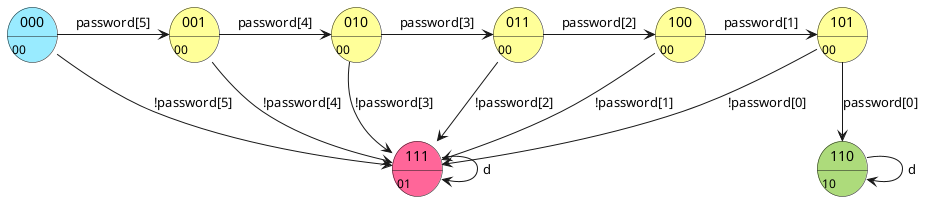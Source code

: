 @startuml
'https://plantuml.com/state-diagram
@startuml
skinparam RoundCorner 100
skinparam TextAlignment center
skinparam defaultMessageAlignment center

state "000" as S0 #99EBFF: 00
state "001" as S1 #FFFF99: 00
state "010" as S2 #FFFF99: 00
state "011" as S3 #FFFF99: 00
state "100" as S4 #FFFF99: 00
state "101" as S5 #FFFF99: 00
state "110" as S6 #ADDB7B: 10
state "111" as S7 #FF6699: 01

S0 -> S1: password[5]
S1 -> S2: password[4]
S2 -> S3: password[3]
S3 -> S4: password[2]
S4 -> S5: password[1]
S5 --> S6: password[0]
S6 --> S6: d

S0 --> S7: !password[5]
S1 --> S7: !password[4]
S2 --> S7: !password[3]
S3 --> S7: !password[2]
S4 --> S7: !password[1]
S5 --> S7: !password[0]
S7 --> S7: d
@enduml
@enduml